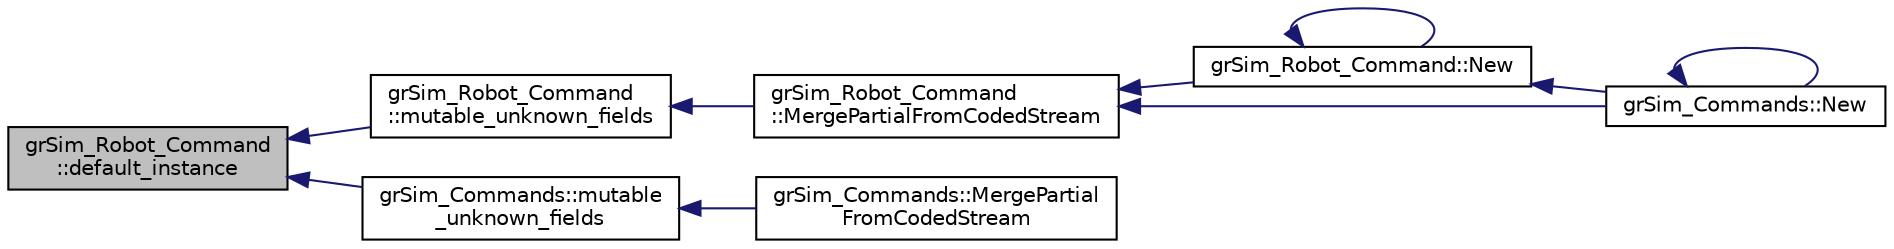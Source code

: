 digraph "grSim_Robot_Command::default_instance"
{
 // INTERACTIVE_SVG=YES
  edge [fontname="Helvetica",fontsize="10",labelfontname="Helvetica",labelfontsize="10"];
  node [fontname="Helvetica",fontsize="10",shape=record];
  rankdir="LR";
  Node1 [label="grSim_Robot_Command\l::default_instance",height=0.2,width=0.4,color="black", fillcolor="grey75", style="filled", fontcolor="black"];
  Node1 -> Node2 [dir="back",color="midnightblue",fontsize="10",style="solid",fontname="Helvetica"];
  Node2 [label="grSim_Robot_Command\l::mutable_unknown_fields",height=0.2,width=0.4,color="black", fillcolor="white", style="filled",URL="$d1/d68/classgr_sim___robot___command.html#a03728ff14010b2c0bdeb247c05d6b9df"];
  Node2 -> Node3 [dir="back",color="midnightblue",fontsize="10",style="solid",fontname="Helvetica"];
  Node3 [label="grSim_Robot_Command\l::MergePartialFromCodedStream",height=0.2,width=0.4,color="black", fillcolor="white", style="filled",URL="$d1/d68/classgr_sim___robot___command.html#aaeb7712640fc114d14b1a28a3c38313a"];
  Node3 -> Node4 [dir="back",color="midnightblue",fontsize="10",style="solid",fontname="Helvetica"];
  Node4 [label="grSim_Robot_Command::New",height=0.2,width=0.4,color="black", fillcolor="white", style="filled",URL="$d1/d68/classgr_sim___robot___command.html#a76c74cbce2ec1fb5036810665baf3286"];
  Node4 -> Node4 [dir="back",color="midnightblue",fontsize="10",style="solid",fontname="Helvetica"];
  Node4 -> Node5 [dir="back",color="midnightblue",fontsize="10",style="solid",fontname="Helvetica"];
  Node5 [label="grSim_Commands::New",height=0.2,width=0.4,color="black", fillcolor="white", style="filled",URL="$d0/d13/classgr_sim___commands.html#a7cb453c060dfe17d1e950daa0dbb0b3b"];
  Node5 -> Node5 [dir="back",color="midnightblue",fontsize="10",style="solid",fontname="Helvetica"];
  Node3 -> Node5 [dir="back",color="midnightblue",fontsize="10",style="solid",fontname="Helvetica"];
  Node1 -> Node6 [dir="back",color="midnightblue",fontsize="10",style="solid",fontname="Helvetica"];
  Node6 [label="grSim_Commands::mutable\l_unknown_fields",height=0.2,width=0.4,color="black", fillcolor="white", style="filled",URL="$d0/d13/classgr_sim___commands.html#a935e42d370b192002d6f4b7941d44159"];
  Node6 -> Node7 [dir="back",color="midnightblue",fontsize="10",style="solid",fontname="Helvetica"];
  Node7 [label="grSim_Commands::MergePartial\lFromCodedStream",height=0.2,width=0.4,color="black", fillcolor="white", style="filled",URL="$d0/d13/classgr_sim___commands.html#afbe5ad8dff83a131fcb721f44c281a4d"];
}
